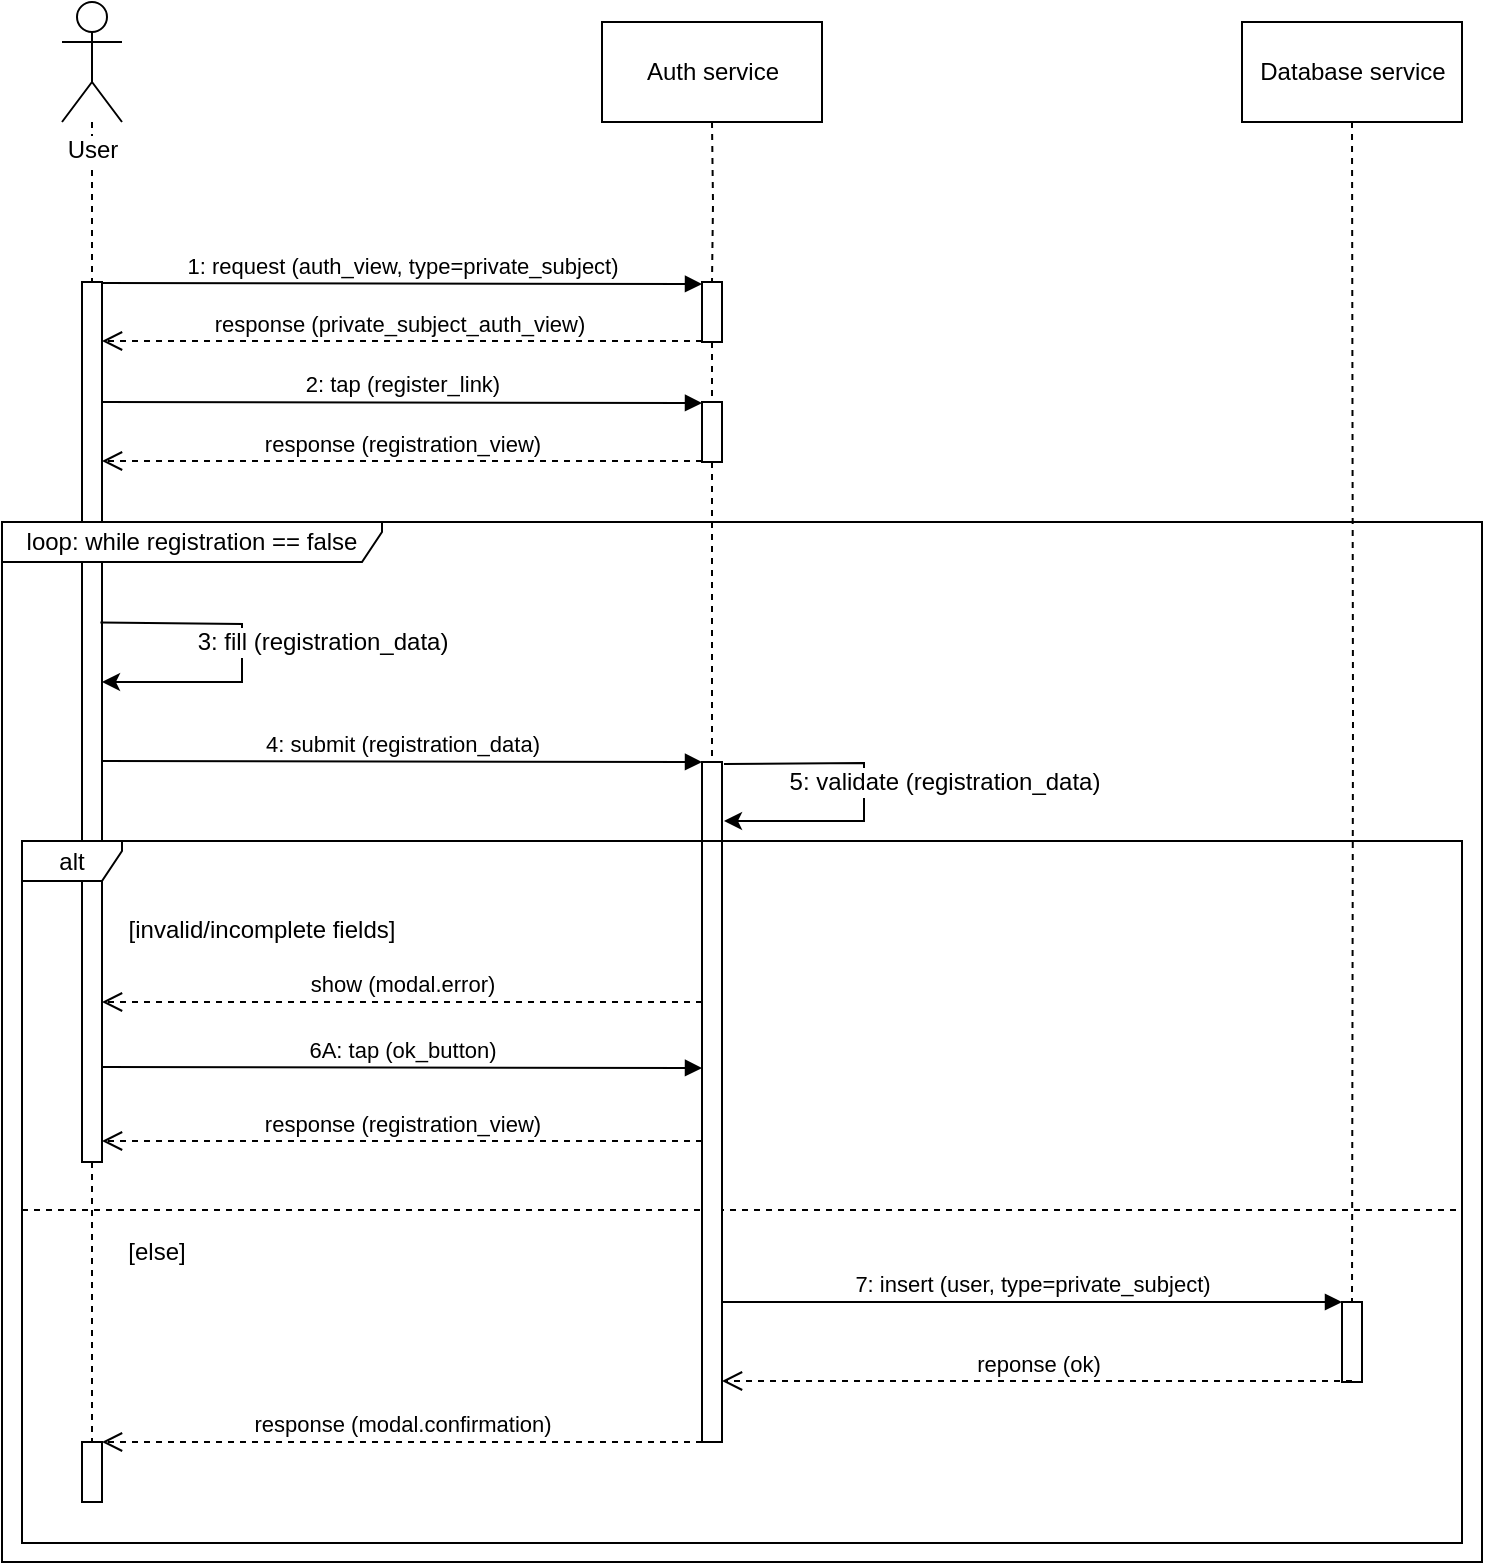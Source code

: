 <mxfile version="12.1.7" type="device" pages="1"><diagram id="d026QoYeW4Wb7SAue10E" name="Page-1"><mxGraphModel dx="1024" dy="627" grid="1" gridSize="10" guides="1" tooltips="1" connect="1" arrows="1" fold="1" page="1" pageScale="1" pageWidth="827" pageHeight="1169" math="0" shadow="0"><root><mxCell id="0"/><mxCell id="1" parent="0"/><mxCell id="VGL_0RbufX8bau1gdE9v-13" value="" style="html=1;points=[];perimeter=orthogonalPerimeter;" parent="1" vertex="1"><mxGeometry x="60" y="160" width="10" height="440" as="geometry"/></mxCell><mxCell id="VGL_0RbufX8bau1gdE9v-30" value="loop: while registration == false" style="shape=umlFrame;whiteSpace=wrap;html=1;width=190;height=20;" parent="1" vertex="1"><mxGeometry x="20" y="280" width="740" height="520" as="geometry"/></mxCell><mxCell id="VGL_0RbufX8bau1gdE9v-54" value="" style="line;strokeWidth=1;fillColor=none;align=left;verticalAlign=middle;spacingTop=-1;spacingLeft=3;spacingRight=3;rotatable=0;labelPosition=right;points=[];portConstraint=eastwest;dashed=1;" parent="1" vertex="1"><mxGeometry x="30" y="620" width="720" height="8" as="geometry"/></mxCell><mxCell id="VGL_0RbufX8bau1gdE9v-2" value="Auth service" style="html=1;" parent="1" vertex="1"><mxGeometry x="320" y="30" width="110" height="50" as="geometry"/></mxCell><mxCell id="VGL_0RbufX8bau1gdE9v-3" value="Database service" style="html=1;" parent="1" vertex="1"><mxGeometry x="640" y="30" width="110" height="50" as="geometry"/></mxCell><mxCell id="VGL_0RbufX8bau1gdE9v-12" value="" style="edgeStyle=orthogonalEdgeStyle;rounded=0;orthogonalLoop=1;jettySize=auto;html=1;endFill=0;anchorPointDirection=1;dashed=1;endArrow=none;" parent="1" source="VGL_0RbufX8bau1gdE9v-10" edge="1"><mxGeometry relative="1" as="geometry"><mxPoint x="65" y="160" as="targetPoint"/></mxGeometry></mxCell><mxCell id="VGL_0RbufX8bau1gdE9v-49" value="" style="edgeStyle=none;rounded=0;orthogonalLoop=1;jettySize=auto;html=1;endArrow=none;endFill=0;dashed=1;" parent="1" target="VGL_0RbufX8bau1gdE9v-13" edge="1"><mxGeometry relative="1" as="geometry"><mxPoint x="65" y="110" as="sourcePoint"/></mxGeometry></mxCell><mxCell id="VGL_0RbufX8bau1gdE9v-10" value="User&lt;br&gt;" style="shape=umlActor;verticalLabelPosition=bottom;labelBackgroundColor=#ffffff;verticalAlign=top;html=1;" parent="1" vertex="1"><mxGeometry x="50" y="20" width="30" height="60" as="geometry"/></mxCell><mxCell id="VGL_0RbufX8bau1gdE9v-36" value="" style="edgeStyle=none;rounded=0;orthogonalLoop=1;jettySize=auto;html=1;endArrow=classic;endFill=1;exitX=0.92;exitY=0.387;exitDx=0;exitDy=0;exitPerimeter=0;" parent="1" source="VGL_0RbufX8bau1gdE9v-13" target="VGL_0RbufX8bau1gdE9v-13" edge="1"><mxGeometry relative="1" as="geometry"><mxPoint x="72" y="355" as="sourcePoint"/><mxPoint x="-60" y="380" as="targetPoint"/><Array as="points"><mxPoint x="140" y="331"/><mxPoint x="140" y="360"/></Array></mxGeometry></mxCell><mxCell id="VGL_0RbufX8bau1gdE9v-37" value="3: fill (registration_data)" style="text;html=1;resizable=0;points=[];align=center;verticalAlign=middle;labelBackgroundColor=#ffffff;" parent="VGL_0RbufX8bau1gdE9v-36" vertex="1" connectable="0"><mxGeometry x="-0.401" y="-2" relative="1" as="geometry"><mxPoint x="60" y="7" as="offset"/></mxGeometry></mxCell><mxCell id="VGL_0RbufX8bau1gdE9v-55" value="" style="html=1;points=[];perimeter=orthogonalPerimeter;" parent="1" vertex="1"><mxGeometry x="60" y="740" width="10" height="30" as="geometry"/></mxCell><mxCell id="VGL_0RbufX8bau1gdE9v-14" value="" style="edgeStyle=orthogonalEdgeStyle;rounded=0;orthogonalLoop=1;jettySize=auto;html=1;endFill=0;anchorPointDirection=1;dashed=1;endArrow=none;" parent="1" target="VGL_0RbufX8bau1gdE9v-15" edge="1"><mxGeometry relative="1" as="geometry"><mxPoint x="375" y="80" as="sourcePoint"/><mxPoint x="375" y="144" as="targetPoint"/></mxGeometry></mxCell><mxCell id="VGL_0RbufX8bau1gdE9v-27" value="" style="edgeStyle=orthogonalEdgeStyle;rounded=0;orthogonalLoop=1;jettySize=auto;html=1;dashed=1;endArrow=none;endFill=0;" parent="1" source="VGL_0RbufX8bau1gdE9v-15" target="VGL_0RbufX8bau1gdE9v-21" edge="1"><mxGeometry relative="1" as="geometry"><mxPoint x="375" y="270" as="targetPoint"/></mxGeometry></mxCell><mxCell id="VGL_0RbufX8bau1gdE9v-15" value="" style="html=1;points=[];perimeter=orthogonalPerimeter;" parent="1" vertex="1"><mxGeometry x="370" y="160" width="10" height="30" as="geometry"/></mxCell><mxCell id="VGL_0RbufX8bau1gdE9v-16" value="" style="edgeStyle=orthogonalEdgeStyle;rounded=0;orthogonalLoop=1;jettySize=auto;html=1;endFill=0;anchorPointDirection=1;dashed=1;endArrow=none;entryX=0.5;entryY=0;entryDx=0;entryDy=0;entryPerimeter=0;" parent="1" target="VGL_0RbufX8bau1gdE9v-17" edge="1"><mxGeometry relative="1" as="geometry"><mxPoint x="695" y="80" as="sourcePoint"/><mxPoint x="695" y="160" as="targetPoint"/></mxGeometry></mxCell><mxCell id="VGL_0RbufX8bau1gdE9v-17" value="" style="html=1;points=[];perimeter=orthogonalPerimeter;" parent="1" vertex="1"><mxGeometry x="690" y="670" width="10" height="40" as="geometry"/></mxCell><mxCell id="VGL_0RbufX8bau1gdE9v-20" value="" style="html=1;points=[];perimeter=orthogonalPerimeter;" parent="1" vertex="1"><mxGeometry x="370" y="220" width="10" height="30" as="geometry"/></mxCell><mxCell id="VGL_0RbufX8bau1gdE9v-24" value="1: request (auth_view, type=private_subject)" style="html=1;verticalAlign=bottom;endArrow=block;" parent="1" edge="1"><mxGeometry width="80" relative="1" as="geometry"><mxPoint x="70" y="160.5" as="sourcePoint"/><mxPoint x="370" y="161" as="targetPoint"/></mxGeometry></mxCell><mxCell id="VGL_0RbufX8bau1gdE9v-25" value="response (private_subject_auth_view)&amp;nbsp;" style="html=1;verticalAlign=bottom;endArrow=open;dashed=1;endSize=8;" parent="1" target="VGL_0RbufX8bau1gdE9v-13" edge="1"><mxGeometry relative="1" as="geometry"><mxPoint x="370" y="189.5" as="sourcePoint"/><mxPoint x="90" y="189" as="targetPoint"/></mxGeometry></mxCell><mxCell id="VGL_0RbufX8bau1gdE9v-28" value="2: tap (register_link)" style="html=1;verticalAlign=bottom;endArrow=block;" parent="1" edge="1"><mxGeometry width="80" relative="1" as="geometry"><mxPoint x="70" y="220" as="sourcePoint"/><mxPoint x="370" y="220.5" as="targetPoint"/></mxGeometry></mxCell><mxCell id="VGL_0RbufX8bau1gdE9v-29" value="response (registration_view)" style="html=1;verticalAlign=bottom;endArrow=open;dashed=1;endSize=8;" parent="1" edge="1"><mxGeometry relative="1" as="geometry"><mxPoint x="370" y="249.5" as="sourcePoint"/><mxPoint x="70" y="249.5" as="targetPoint"/></mxGeometry></mxCell><mxCell id="VGL_0RbufX8bau1gdE9v-39" value="4: submit (registration_data)" style="html=1;verticalAlign=bottom;endArrow=block;" parent="1" edge="1"><mxGeometry width="80" relative="1" as="geometry"><mxPoint x="70" y="399.5" as="sourcePoint"/><mxPoint x="370" y="400" as="targetPoint"/></mxGeometry></mxCell><mxCell id="VGL_0RbufX8bau1gdE9v-40" value="" style="edgeStyle=none;rounded=0;orthogonalLoop=1;jettySize=auto;html=1;endArrow=classic;endFill=1;" parent="1" edge="1"><mxGeometry relative="1" as="geometry"><mxPoint x="381" y="401" as="sourcePoint"/><mxPoint x="381" y="429.5" as="targetPoint"/><Array as="points"><mxPoint x="451" y="400.5"/><mxPoint x="451" y="429.5"/></Array></mxGeometry></mxCell><mxCell id="VGL_0RbufX8bau1gdE9v-41" value="5: validate (registration_data)" style="text;html=1;resizable=0;points=[];align=center;verticalAlign=middle;labelBackgroundColor=#ffffff;" parent="VGL_0RbufX8bau1gdE9v-40" vertex="1" connectable="0"><mxGeometry x="-0.401" y="-2" relative="1" as="geometry"><mxPoint x="59" y="7.5" as="offset"/></mxGeometry></mxCell><mxCell id="VGL_0RbufX8bau1gdE9v-43" value="[invalid/incomplete fields]" style="text;html=1;strokeColor=none;fillColor=none;align=center;verticalAlign=middle;whiteSpace=wrap;rounded=0;" parent="1" vertex="1"><mxGeometry x="70" y="474" width="160" height="20" as="geometry"/></mxCell><mxCell id="VGL_0RbufX8bau1gdE9v-44" value="[else]" style="text;html=1;strokeColor=none;fillColor=none;align=center;verticalAlign=middle;whiteSpace=wrap;rounded=0;" parent="1" vertex="1"><mxGeometry x="80" y="635" width="35" height="20" as="geometry"/></mxCell><mxCell id="VGL_0RbufX8bau1gdE9v-46" value="show (modal.error)" style="html=1;verticalAlign=bottom;endArrow=open;dashed=1;endSize=8;" parent="1" edge="1"><mxGeometry relative="1" as="geometry"><mxPoint x="370" y="520" as="sourcePoint"/><mxPoint x="70" y="520" as="targetPoint"/></mxGeometry></mxCell><mxCell id="VGL_0RbufX8bau1gdE9v-47" value="6A: tap (ok_button)" style="html=1;verticalAlign=bottom;endArrow=block;" parent="1" edge="1"><mxGeometry width="80" relative="1" as="geometry"><mxPoint x="70" y="552.5" as="sourcePoint"/><mxPoint x="370" y="553" as="targetPoint"/></mxGeometry></mxCell><mxCell id="VGL_0RbufX8bau1gdE9v-48" value="response (registration_view)" style="html=1;verticalAlign=bottom;endArrow=open;dashed=1;endSize=8;" parent="1" edge="1"><mxGeometry relative="1" as="geometry"><mxPoint x="370" y="589.5" as="sourcePoint"/><mxPoint x="70" y="589.5" as="targetPoint"/></mxGeometry></mxCell><mxCell id="VGL_0RbufX8bau1gdE9v-51" value="7: insert (user, type=private_subject)" style="html=1;verticalAlign=bottom;endArrow=block;entryX=0;entryY=0;entryDx=0;entryDy=0;entryPerimeter=0;" parent="1" source="VGL_0RbufX8bau1gdE9v-21" target="VGL_0RbufX8bau1gdE9v-17" edge="1"><mxGeometry width="80" relative="1" as="geometry"><mxPoint x="380" y="630" as="sourcePoint"/><mxPoint x="460" y="630" as="targetPoint"/></mxGeometry></mxCell><mxCell id="VGL_0RbufX8bau1gdE9v-52" value="reponse (ok)" style="html=1;verticalAlign=bottom;endArrow=open;dashed=1;endSize=8;" parent="1" target="VGL_0RbufX8bau1gdE9v-21" edge="1"><mxGeometry relative="1" as="geometry"><mxPoint x="695" y="709.5" as="sourcePoint"/><mxPoint x="395" y="709.5" as="targetPoint"/></mxGeometry></mxCell><mxCell id="VGL_0RbufX8bau1gdE9v-57" value="response (modal.confirmation)" style="html=1;verticalAlign=bottom;endArrow=open;dashed=1;endSize=8;" parent="1" edge="1"><mxGeometry relative="1" as="geometry"><mxPoint x="370" y="740" as="sourcePoint"/><mxPoint x="70" y="740" as="targetPoint"/></mxGeometry></mxCell><mxCell id="VGL_0RbufX8bau1gdE9v-21" value="" style="html=1;points=[];perimeter=orthogonalPerimeter;" parent="1" vertex="1"><mxGeometry x="370" y="400" width="10" height="340" as="geometry"/></mxCell><mxCell id="VGL_0RbufX8bau1gdE9v-59" value="" style="html=1;verticalAlign=bottom;endArrow=none;dashed=1;endFill=0;" parent="1" target="VGL_0RbufX8bau1gdE9v-55" edge="1"><mxGeometry width="80" relative="1" as="geometry"><mxPoint x="65" y="600" as="sourcePoint"/><mxPoint x="145" y="820" as="targetPoint"/></mxGeometry></mxCell><mxCell id="VGL_0RbufX8bau1gdE9v-42" value="alt" style="shape=umlFrame;whiteSpace=wrap;html=1;width=50;height=20;" parent="1" vertex="1"><mxGeometry x="30" y="439.5" width="720" height="351" as="geometry"/></mxCell></root></mxGraphModel></diagram></mxfile>